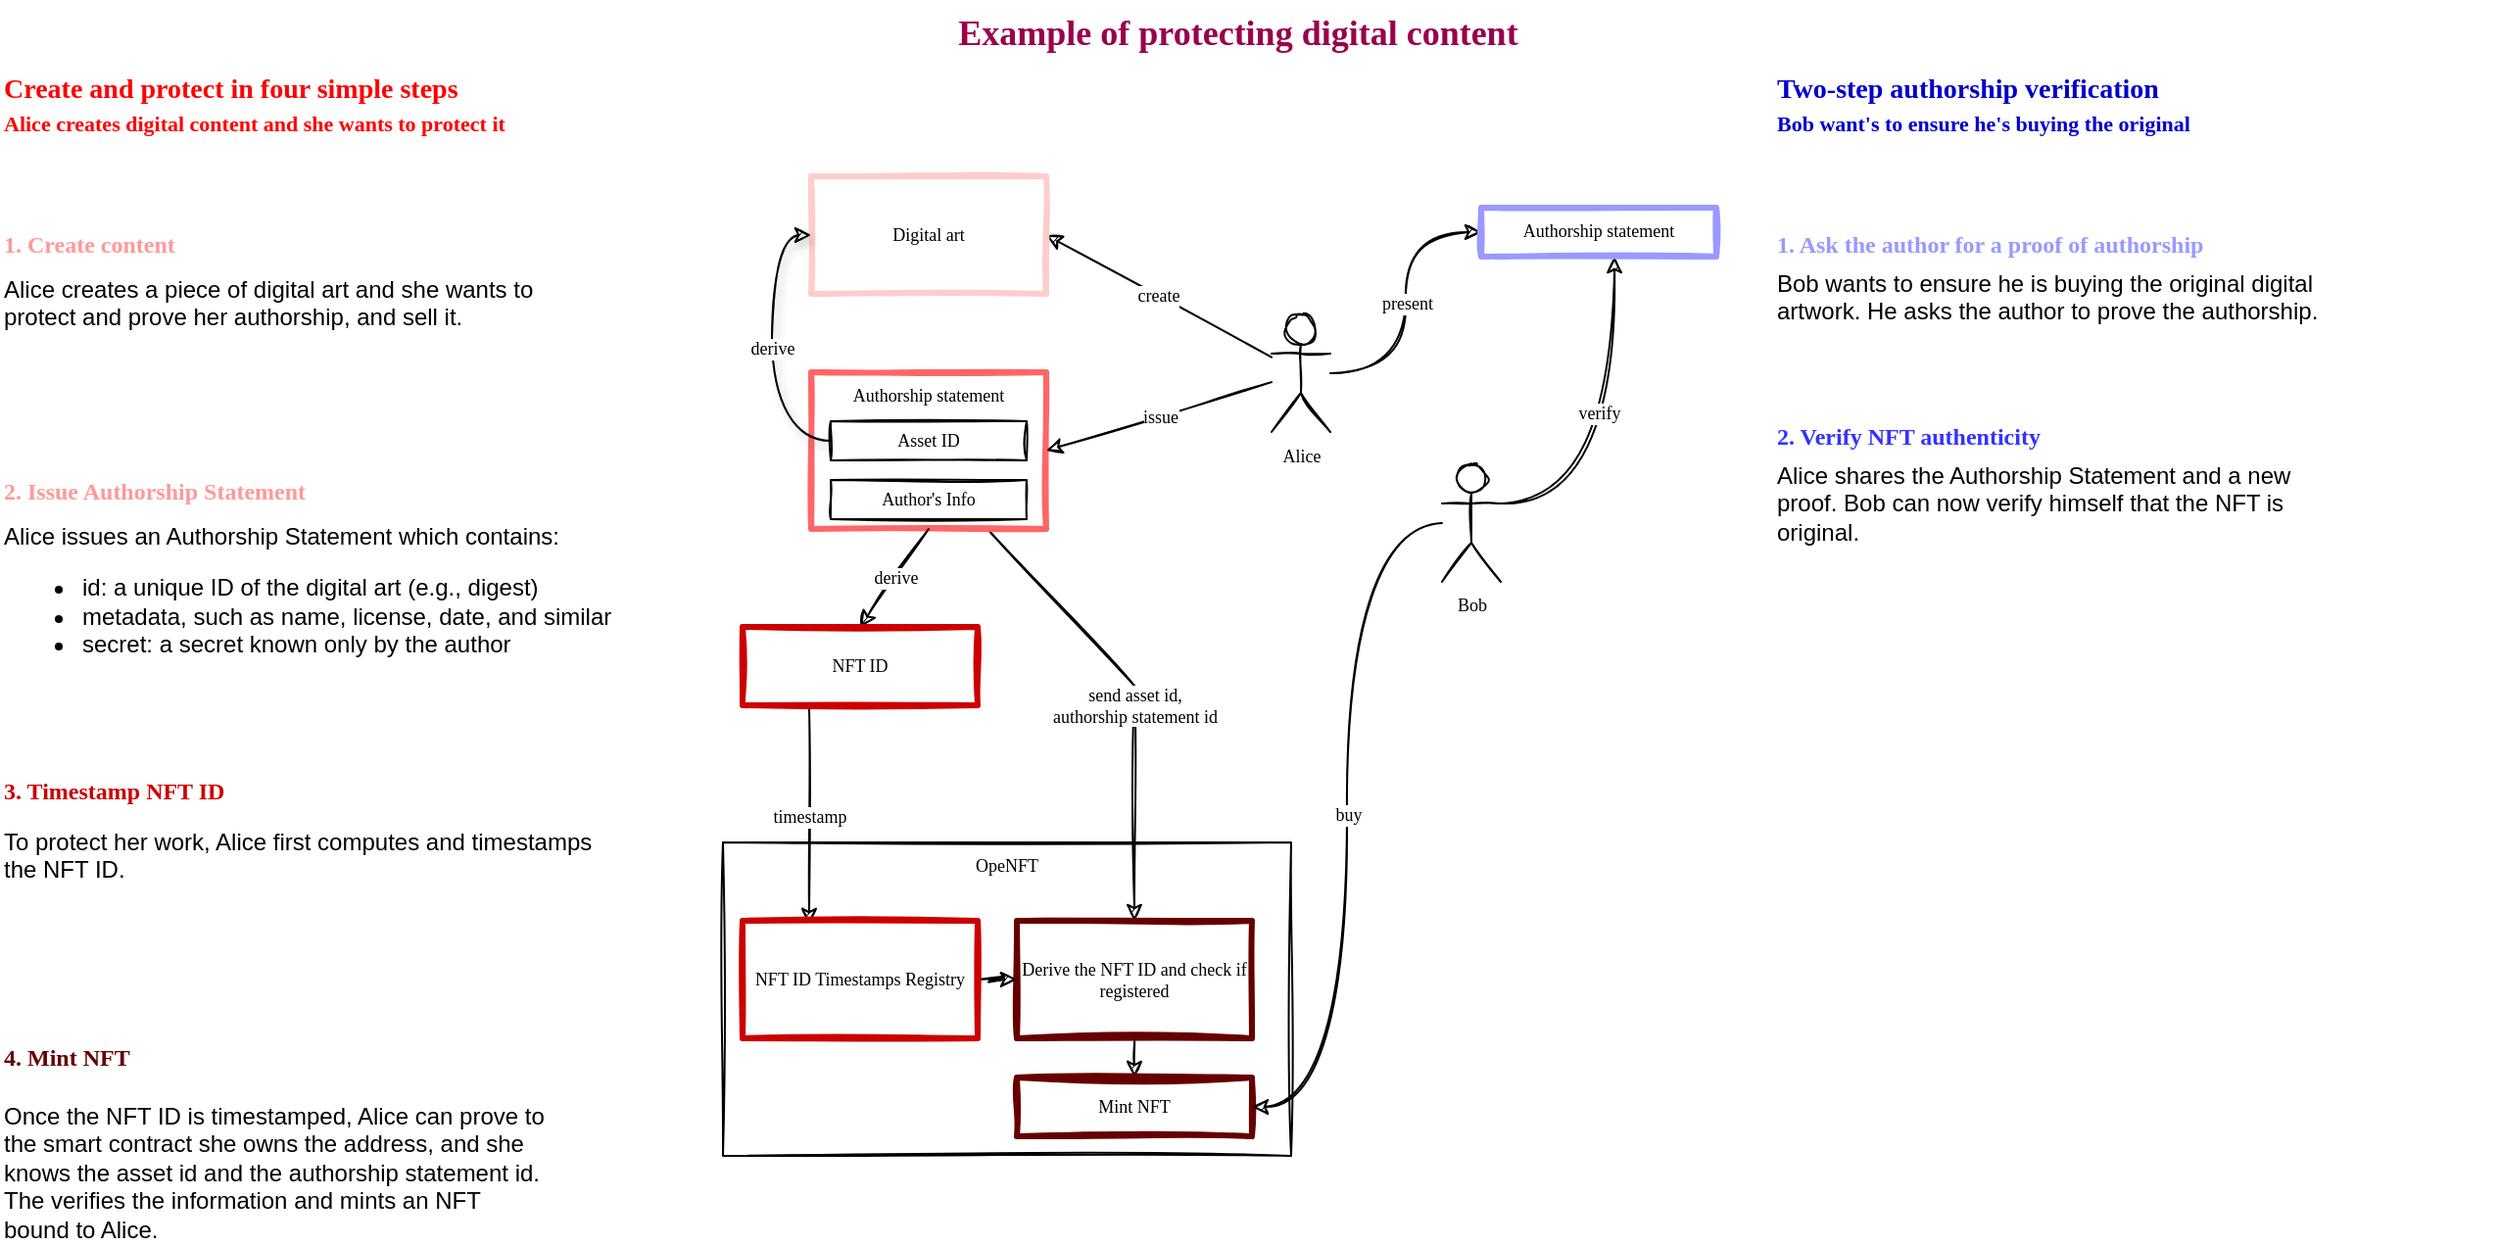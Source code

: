 <mxfile version="20.3.0" type="device" pages="5"><diagram name="overview-v2" id="IOAYO471xDRjm_-52RCF"><mxGraphModel dx="2523" dy="1033" grid="1" gridSize="10" guides="1" tooltips="1" connect="1" arrows="1" fold="1" page="1" pageScale="1" pageWidth="850" pageHeight="1100" background="#ffffff" math="0" shadow="0"><root><mxCell id="tbQOHHQEyAldniQKjC0E-0"/><mxCell id="tbQOHHQEyAldniQKjC0E-1" parent="tbQOHHQEyAldniQKjC0E-0"/><mxCell id="tbQOHHQEyAldniQKjC0E-2" value="OpeNFT" style="rounded=0;whiteSpace=wrap;html=1;verticalAlign=top;fontFamily=Verdana;fontSize=9;sketch=1;" vertex="1" parent="tbQOHHQEyAldniQKjC0E-1"><mxGeometry x="103" y="439" width="290" height="160" as="geometry"/></mxCell><mxCell id="tbQOHHQEyAldniQKjC0E-3" value="send asset id,&lt;br&gt;authorship statement id" style="edgeStyle=none;rounded=0;orthogonalLoop=1;jettySize=auto;html=1;exitX=0.75;exitY=1;exitDx=0;exitDy=0;fontFamily=Verdana;fontSize=9;sketch=1;" edge="1" parent="tbQOHHQEyAldniQKjC0E-1" source="tbQOHHQEyAldniQKjC0E-4" target="tbQOHHQEyAldniQKjC0E-17"><mxGeometry x="0.042" relative="1" as="geometry"><mxPoint x="233" y="429" as="targetPoint"/><mxPoint x="483" y="399" as="sourcePoint"/><Array as="points"><mxPoint x="313" y="359"/></Array><mxPoint as="offset"/></mxGeometry></mxCell><mxCell id="tbQOHHQEyAldniQKjC0E-4" value="Authorship statement" style="rounded=0;whiteSpace=wrap;html=1;verticalAlign=top;fontFamily=Verdana;fontSize=9;strokeColor=#FF6666;sketch=1;strokeWidth=3;" vertex="1" parent="tbQOHHQEyAldniQKjC0E-1"><mxGeometry x="148" y="199" width="120" height="80" as="geometry"/></mxCell><mxCell id="tbQOHHQEyAldniQKjC0E-5" value="create" style="rounded=0;orthogonalLoop=1;jettySize=auto;html=1;entryX=1;entryY=0.5;entryDx=0;entryDy=0;fontFamily=Verdana;fontSize=9;sketch=1;" edge="1" parent="tbQOHHQEyAldniQKjC0E-1" source="tbQOHHQEyAldniQKjC0E-8" target="tbQOHHQEyAldniQKjC0E-10"><mxGeometry relative="1" as="geometry"/></mxCell><mxCell id="tbQOHHQEyAldniQKjC0E-6" value="issue" style="edgeStyle=none;rounded=0;orthogonalLoop=1;jettySize=auto;html=1;fontFamily=Verdana;fontSize=9;entryX=1;entryY=0.5;entryDx=0;entryDy=0;sketch=1;" edge="1" parent="tbQOHHQEyAldniQKjC0E-1" source="tbQOHHQEyAldniQKjC0E-8" target="tbQOHHQEyAldniQKjC0E-4"><mxGeometry relative="1" as="geometry"><mxPoint x="273" y="249" as="targetPoint"/></mxGeometry></mxCell><mxCell id="tbQOHHQEyAldniQKjC0E-7" value="present" style="edgeStyle=orthogonalEdgeStyle;curved=1;rounded=0;sketch=1;orthogonalLoop=1;jettySize=auto;html=1;entryX=0;entryY=0.5;entryDx=0;entryDy=0;fontFamily=Verdana;fontSize=9;fontColor=#000000;" edge="1" parent="tbQOHHQEyAldniQKjC0E-1" source="tbQOHHQEyAldniQKjC0E-8" target="tbQOHHQEyAldniQKjC0E-35"><mxGeometry relative="1" as="geometry"><mxPoint x="503" y="251" as="targetPoint"/></mxGeometry></mxCell><mxCell id="tbQOHHQEyAldniQKjC0E-8" value="Alice" style="shape=umlActor;verticalLabelPosition=bottom;verticalAlign=top;html=1;outlineConnect=0;fontFamily=Verdana;fontSize=9;sketch=1;" vertex="1" parent="tbQOHHQEyAldniQKjC0E-1"><mxGeometry x="383" y="169.5" width="30" height="60" as="geometry"/></mxCell><mxCell id="tbQOHHQEyAldniQKjC0E-10" value="Digital art" style="rounded=0;whiteSpace=wrap;html=1;fontFamily=Verdana;fontSize=9;strokeColor=#FFCCCC;strokeWidth=3;sketch=1;fontColor=#000000;" vertex="1" parent="tbQOHHQEyAldniQKjC0E-1"><mxGeometry x="148" y="99" width="120" height="60" as="geometry"/></mxCell><mxCell id="tbQOHHQEyAldniQKjC0E-11" value="derive" style="edgeStyle=none;rounded=0;orthogonalLoop=1;jettySize=auto;html=1;entryX=0.5;entryY=0;entryDx=0;entryDy=0;exitX=0.5;exitY=1;exitDx=0;exitDy=0;fontFamily=Verdana;fontSize=9;sketch=1;" edge="1" parent="tbQOHHQEyAldniQKjC0E-1" source="tbQOHHQEyAldniQKjC0E-4" target="tbQOHHQEyAldniQKjC0E-20"><mxGeometry relative="1" as="geometry"><mxPoint x="413" y="199" as="sourcePoint"/></mxGeometry></mxCell><mxCell id="tbQOHHQEyAldniQKjC0E-12" value="Author's Info" style="rounded=0;whiteSpace=wrap;html=1;verticalAlign=middle;fontFamily=Verdana;fontSize=9;strokeColor=#000000;sketch=1;" vertex="1" parent="tbQOHHQEyAldniQKjC0E-1"><mxGeometry x="158" y="254" width="100" height="20" as="geometry"/></mxCell><mxCell id="tbQOHHQEyAldniQKjC0E-13" value="Alice creates a piece of digital art and she wants to protect and prove her authorship, and&amp;nbsp;sell it." style="text;html=1;strokeColor=none;fillColor=none;align=left;verticalAlign=top;whiteSpace=wrap;rounded=0;" vertex="1" parent="tbQOHHQEyAldniQKjC0E-1"><mxGeometry x="-266" y="143" width="306" height="60" as="geometry"/></mxCell><mxCell id="tbQOHHQEyAldniQKjC0E-14" value="Alice issues an Authorship Statement which contains:&lt;br&gt;&lt;ul&gt;&lt;li&gt;id: a unique ID of the digital art (e.g., digest)&lt;/li&gt;&lt;li&gt;metadata, such as name, license, date, and similar&lt;/li&gt;&lt;li&gt;secret: a secret known only by the author&lt;/li&gt;&lt;/ul&gt;" style="text;html=1;strokeColor=none;fillColor=none;align=left;verticalAlign=top;whiteSpace=wrap;rounded=0;" vertex="1" parent="tbQOHHQEyAldniQKjC0E-1"><mxGeometry x="-266" y="269" width="326" height="129" as="geometry"/></mxCell><mxCell id="tbQOHHQEyAldniQKjC0E-15" value="To protect her work, Alice first computes and timestamps the NFT ID." style="text;html=1;strokeColor=none;fillColor=none;align=left;verticalAlign=top;whiteSpace=wrap;rounded=0;" vertex="1" parent="tbQOHHQEyAldniQKjC0E-1"><mxGeometry x="-266" y="425" width="316" height="55" as="geometry"/></mxCell><mxCell id="tbQOHHQEyAldniQKjC0E-16" style="edgeStyle=none;rounded=0;orthogonalLoop=1;jettySize=auto;html=1;entryX=0.5;entryY=0;entryDx=0;entryDy=0;fontFamily=Verdana;fontSize=9;sketch=1;" edge="1" parent="tbQOHHQEyAldniQKjC0E-1" source="tbQOHHQEyAldniQKjC0E-17" target="tbQOHHQEyAldniQKjC0E-24"><mxGeometry relative="1" as="geometry"/></mxCell><mxCell id="tbQOHHQEyAldniQKjC0E-17" value="Derive the NFT ID and check if registered" style="rounded=0;whiteSpace=wrap;html=1;fontFamily=Verdana;fontSize=9;strokeWidth=3;strokeColor=#660000;sketch=1;" vertex="1" parent="tbQOHHQEyAldniQKjC0E-1"><mxGeometry x="253" y="479" width="120" height="60" as="geometry"/></mxCell><mxCell id="qs6XB_G3Hys-j_3eTTyF-0" value="derive" style="edgeStyle=orthogonalEdgeStyle;rounded=0;orthogonalLoop=1;jettySize=auto;html=1;entryX=0;entryY=0.5;entryDx=0;entryDy=0;curved=1;exitX=0;exitY=0.5;exitDx=0;exitDy=0;sketch=1;shadow=1;fontFamily=Verdana;fontSize=9;" edge="1" parent="tbQOHHQEyAldniQKjC0E-1" source="tbQOHHQEyAldniQKjC0E-18" target="tbQOHHQEyAldniQKjC0E-10"><mxGeometry relative="1" as="geometry"/></mxCell><mxCell id="tbQOHHQEyAldniQKjC0E-18" value="Asset ID" style="rounded=0;whiteSpace=wrap;html=1;verticalAlign=middle;fontFamily=Verdana;fontSize=9;sketch=1;" vertex="1" parent="tbQOHHQEyAldniQKjC0E-1"><mxGeometry x="158" y="224" width="100" height="20" as="geometry"/></mxCell><mxCell id="tbQOHHQEyAldniQKjC0E-19" value="timestamp" style="edgeStyle=none;rounded=0;orthogonalLoop=1;jettySize=auto;html=1;exitX=0.5;exitY=1;exitDx=0;exitDy=0;fontFamily=Verdana;fontSize=9;sketch=1;" edge="1" parent="tbQOHHQEyAldniQKjC0E-1"><mxGeometry relative="1" as="geometry"><mxPoint x="147" y="371" as="sourcePoint"/><mxPoint x="147" y="481" as="targetPoint"/></mxGeometry></mxCell><mxCell id="tbQOHHQEyAldniQKjC0E-20" value="NFT ID" style="rounded=0;whiteSpace=wrap;html=1;fontFamily=Verdana;fontSize=9;strokeColor=#CC0000;strokeWidth=3;shadow=0;sketch=1;" vertex="1" parent="tbQOHHQEyAldniQKjC0E-1"><mxGeometry x="113" y="329" width="120" height="40" as="geometry"/></mxCell><mxCell id="tbQOHHQEyAldniQKjC0E-21" style="edgeStyle=orthogonalEdgeStyle;curved=1;rounded=0;orthogonalLoop=1;jettySize=auto;html=1;entryX=0;entryY=0.5;entryDx=0;entryDy=0;fontFamily=Verdana;fontSize=9;sketch=1;" edge="1" parent="tbQOHHQEyAldniQKjC0E-1" source="tbQOHHQEyAldniQKjC0E-22" target="tbQOHHQEyAldniQKjC0E-17"><mxGeometry relative="1" as="geometry"/></mxCell><mxCell id="tbQOHHQEyAldniQKjC0E-22" value="NFT ID Timestamps Registry" style="rounded=0;whiteSpace=wrap;html=1;fontFamily=Verdana;fontSize=9;strokeColor=#CC0000;strokeWidth=3;shadow=0;sketch=1;" vertex="1" parent="tbQOHHQEyAldniQKjC0E-1"><mxGeometry x="113" y="479" width="120" height="60" as="geometry"/></mxCell><mxCell id="tbQOHHQEyAldniQKjC0E-24" value="Mint NFT" style="rounded=0;whiteSpace=wrap;html=1;fontFamily=Verdana;fontSize=9;strokeWidth=3;strokeColor=#660000;sketch=1;" vertex="1" parent="tbQOHHQEyAldniQKjC0E-1"><mxGeometry x="253" y="559" width="120" height="30" as="geometry"/></mxCell><mxCell id="tbQOHHQEyAldniQKjC0E-25" style="edgeStyle=none;rounded=0;orthogonalLoop=1;jettySize=auto;html=1;exitX=0.5;exitY=0;exitDx=0;exitDy=0;fontFamily=Verdana;fontSize=9;sketch=1;" edge="1" parent="tbQOHHQEyAldniQKjC0E-1" source="tbQOHHQEyAldniQKjC0E-24" target="tbQOHHQEyAldniQKjC0E-24"><mxGeometry relative="1" as="geometry"/></mxCell><mxCell id="tbQOHHQEyAldniQKjC0E-26" value="1. Create content" style="text;html=1;strokeColor=none;fillColor=none;align=left;verticalAlign=top;whiteSpace=wrap;rounded=0;fontSize=12;fontFamily=Verdana;fontStyle=1;sketch=0;fontColor=#FF9999;labelBackgroundColor=default;" vertex="1" parent="tbQOHHQEyAldniQKjC0E-1"><mxGeometry x="-266" y="120" width="240" height="20" as="geometry"/></mxCell><mxCell id="tbQOHHQEyAldniQKjC0E-27" value="3. Timestamp NFT ID" style="text;html=1;strokeColor=none;fillColor=none;align=left;verticalAlign=top;whiteSpace=wrap;rounded=0;fontSize=12;fontFamily=Verdana;fontStyle=1;fontColor=#CC0000;" vertex="1" parent="tbQOHHQEyAldniQKjC0E-1"><mxGeometry x="-266" y="399" width="290" height="20" as="geometry"/></mxCell><mxCell id="tbQOHHQEyAldniQKjC0E-28" value="4. Mint NFT&amp;nbsp;" style="text;html=1;strokeColor=none;fillColor=none;align=left;verticalAlign=top;whiteSpace=wrap;rounded=0;fontSize=12;fontFamily=Verdana;fontStyle=1;fontColor=#660000;" vertex="1" parent="tbQOHHQEyAldniQKjC0E-1"><mxGeometry x="-266" y="535" width="290" height="20" as="geometry"/></mxCell><mxCell id="tbQOHHQEyAldniQKjC0E-29" value="Once the NFT ID is timestamped, Alice can prove to the smart contract she owns the address, and she knows the asset id and the authorship statement id. The verifies the information and mints an NFT bound to Alice." style="text;html=1;strokeColor=none;fillColor=none;align=left;verticalAlign=top;whiteSpace=wrap;rounded=0;" vertex="1" parent="tbQOHHQEyAldniQKjC0E-1"><mxGeometry x="-266" y="565" width="280" height="75" as="geometry"/></mxCell><mxCell id="tbQOHHQEyAldniQKjC0E-30" value="buy" style="edgeStyle=orthogonalEdgeStyle;curved=1;rounded=0;sketch=1;orthogonalLoop=1;jettySize=auto;html=1;entryX=1;entryY=0.5;entryDx=0;entryDy=0;fontFamily=Verdana;fontSize=9;fontColor=#000000;" edge="1" parent="tbQOHHQEyAldniQKjC0E-1" source="tbQOHHQEyAldniQKjC0E-32" target="tbQOHHQEyAldniQKjC0E-24"><mxGeometry relative="1" as="geometry"><mxPoint x="570" y="359" as="targetPoint"/></mxGeometry></mxCell><mxCell id="tbQOHHQEyAldniQKjC0E-31" value="verify" style="edgeStyle=orthogonalEdgeStyle;curved=1;rounded=0;sketch=1;orthogonalLoop=1;jettySize=auto;html=1;entryX=0.567;entryY=1;entryDx=0;entryDy=0;fontFamily=Verdana;fontSize=9;fontColor=#000000;entryPerimeter=0;exitX=1;exitY=0.333;exitDx=0;exitDy=0;exitPerimeter=0;" edge="1" parent="tbQOHHQEyAldniQKjC0E-1" source="tbQOHHQEyAldniQKjC0E-32" target="tbQOHHQEyAldniQKjC0E-35"><mxGeometry x="0.13" y="8" relative="1" as="geometry"><mxPoint as="offset"/></mxGeometry></mxCell><mxCell id="tbQOHHQEyAldniQKjC0E-32" value="Bob" style="shape=umlActor;verticalLabelPosition=bottom;verticalAlign=top;html=1;outlineConnect=0;shadow=0;labelBackgroundColor=default;sketch=1;strokeColor=#000000;strokeWidth=1;fontFamily=Verdana;fontSize=9;fontColor=#000000;" vertex="1" parent="tbQOHHQEyAldniQKjC0E-1"><mxGeometry x="470" y="246" width="30" height="60" as="geometry"/></mxCell><mxCell id="tbQOHHQEyAldniQKjC0E-34" style="edgeStyle=orthogonalEdgeStyle;curved=1;rounded=0;sketch=1;orthogonalLoop=1;jettySize=auto;html=1;exitX=0.5;exitY=1;exitDx=0;exitDy=0;fontFamily=Verdana;fontSize=9;fontColor=#000000;" edge="1" parent="tbQOHHQEyAldniQKjC0E-1"><mxGeometry relative="1" as="geometry"><mxPoint x="553" y="223.5" as="sourcePoint"/><mxPoint x="553" y="223.5" as="targetPoint"/></mxGeometry></mxCell><mxCell id="tbQOHHQEyAldniQKjC0E-35" value="Authorship statement" style="rounded=0;whiteSpace=wrap;html=1;verticalAlign=top;fontFamily=Verdana;fontSize=9;strokeColor=#9999FF;sketch=1;strokeWidth=3;fillColor=none;" vertex="1" parent="tbQOHHQEyAldniQKjC0E-1"><mxGeometry x="490" y="115" width="120" height="25" as="geometry"/></mxCell><mxCell id="tbQOHHQEyAldniQKjC0E-36" value="Create and protect in four simple steps&lt;br&gt;&lt;font style=&quot;font-size: 11px;&quot;&gt;Alice creates digital content and she wants to protect it&lt;/font&gt;" style="text;html=1;strokeColor=none;fillColor=none;align=left;verticalAlign=top;whiteSpace=wrap;rounded=0;fontSize=14;fontFamily=Verdana;fontStyle=1;sketch=0;fontColor=#FF0000;labelBackgroundColor=default;" vertex="1" parent="tbQOHHQEyAldniQKjC0E-1"><mxGeometry x="-266" y="40" width="370" height="20" as="geometry"/></mxCell><mxCell id="tbQOHHQEyAldniQKjC0E-37" value="Two-step authorship verification&lt;br&gt;&lt;font style=&quot;font-size: 11px;&quot;&gt;Bob want's to ensure he's buying the original&lt;/font&gt;" style="text;html=1;strokeColor=none;fillColor=none;align=left;verticalAlign=top;whiteSpace=wrap;rounded=0;fontSize=14;fontFamily=Verdana;fontStyle=1;sketch=0;fontColor=#0000CC;labelBackgroundColor=default;" vertex="1" parent="tbQOHHQEyAldniQKjC0E-1"><mxGeometry x="639" y="40" width="370" height="20" as="geometry"/></mxCell><mxCell id="tbQOHHQEyAldniQKjC0E-38" value="Bob wants to ensure he is buying the original digital artwork. He asks the author to prove the authorship." style="text;html=1;strokeColor=none;fillColor=none;align=left;verticalAlign=top;whiteSpace=wrap;rounded=0;" vertex="1" parent="tbQOHHQEyAldniQKjC0E-1"><mxGeometry x="639" y="140" width="290" height="60" as="geometry"/></mxCell><mxCell id="tbQOHHQEyAldniQKjC0E-39" value="1. Ask the author for a proof of authorship" style="text;html=1;strokeColor=none;fillColor=none;align=left;verticalAlign=top;whiteSpace=wrap;rounded=0;fontSize=12;fontFamily=Verdana;fontStyle=1;sketch=0;fontColor=#9999FF;labelBackgroundColor=default;" vertex="1" parent="tbQOHHQEyAldniQKjC0E-1"><mxGeometry x="639" y="120" width="300" height="20" as="geometry"/></mxCell><mxCell id="tbQOHHQEyAldniQKjC0E-40" value="Alice shares the Authorship Statement and a new proof. Bob can now verify himself that the NFT is original." style="text;html=1;strokeColor=none;fillColor=none;align=left;verticalAlign=top;whiteSpace=wrap;rounded=0;" vertex="1" parent="tbQOHHQEyAldniQKjC0E-1"><mxGeometry x="639" y="237.5" width="290" height="60" as="geometry"/></mxCell><mxCell id="tbQOHHQEyAldniQKjC0E-41" value="2. Verify NFT authenticity" style="text;html=1;strokeColor=none;fillColor=none;align=left;verticalAlign=top;whiteSpace=wrap;rounded=0;fontSize=12;fontFamily=Verdana;fontStyle=1;sketch=0;fontColor=#3333FF;labelBackgroundColor=default;" vertex="1" parent="tbQOHHQEyAldniQKjC0E-1"><mxGeometry x="639" y="217.5" width="300" height="20" as="geometry"/></mxCell><mxCell id="tbQOHHQEyAldniQKjC0E-42" value="2. Issue Authorship Statement" style="text;html=1;strokeColor=none;fillColor=none;align=left;verticalAlign=top;whiteSpace=wrap;rounded=0;fontSize=12;fontFamily=Verdana;fontStyle=1;sketch=0;fontColor=#FF9999;labelBackgroundColor=default;" vertex="1" parent="tbQOHHQEyAldniQKjC0E-1"><mxGeometry x="-266" y="246" width="240" height="20" as="geometry"/></mxCell><mxCell id="tbQOHHQEyAldniQKjC0E-43" value="Example of protecting digital content" style="text;html=1;strokeColor=none;fillColor=none;align=center;verticalAlign=top;whiteSpace=wrap;rounded=0;fontSize=18;fontFamily=Verdana;fontStyle=1;sketch=0;fontColor=#99004D;labelBackgroundColor=default;" vertex="1" parent="tbQOHHQEyAldniQKjC0E-1"><mxGeometry x="141" y="9" width="450" height="20" as="geometry"/></mxCell></root></mxGraphModel></diagram><diagram id="HJ9t4p2AxOxaslA1zzGc" name="actions-v1"><mxGraphModel dx="1422" dy="878" grid="1" gridSize="10" guides="1" tooltips="1" connect="1" arrows="1" fold="1" page="1" pageScale="1" pageWidth="850" pageHeight="1100" math="0" shadow="0"><root><mxCell id="0"/><mxCell id="1" parent="0"/><mxCell id="s37qNcvzHRmH7DhmKi0O-1" value="" style="group" parent="1" vertex="1" connectable="0"><mxGeometry x="400" y="90" width="120" height="90" as="geometry"/></mxCell><mxCell id="s37qNcvzHRmH7DhmKi0O-2" value="OpeNFT" style="rounded=0;whiteSpace=wrap;html=1;shadow=1;labelBackgroundColor=default;sketch=1;strokeColor=#9b075f;strokeWidth=3;fontFamily=Verdana;fontSize=10;fontColor=#000000;verticalAlign=top;" parent="s37qNcvzHRmH7DhmKi0O-1" vertex="1"><mxGeometry width="120" height="90" as="geometry"/></mxCell><mxCell id="s37qNcvzHRmH7DhmKi0O-3" value="NFT ID" style="rounded=0;whiteSpace=wrap;html=1;verticalAlign=middle;fontFamily=Verdana;fontSize=10;sketch=1;shadow=1;" parent="s37qNcvzHRmH7DhmKi0O-1" vertex="1"><mxGeometry x="10" y="25" width="100" height="20" as="geometry"/></mxCell><mxCell id="s37qNcvzHRmH7DhmKi0O-4" value="NFT" style="rounded=0;whiteSpace=wrap;html=1;verticalAlign=middle;fontFamily=Verdana;fontSize=10;sketch=1;shadow=1;" parent="s37qNcvzHRmH7DhmKi0O-1" vertex="1"><mxGeometry x="10" y="60" width="100" height="20" as="geometry"/></mxCell><mxCell id="s37qNcvzHRmH7DhmKi0O-5" value="Asset" style="rounded=0;whiteSpace=wrap;html=1;fontFamily=Verdana;fontSize=10;strokeColor=#e3cd6d;strokeWidth=3;sketch=1;fontColor=#000000;glass=0;shadow=1;" parent="1" vertex="1"><mxGeometry x="40" y="40" width="120" height="60" as="geometry"/></mxCell><mxCell id="s37qNcvzHRmH7DhmKi0O-6" value="creates" style="edgeStyle=orthogonalEdgeStyle;rounded=0;orthogonalLoop=1;jettySize=auto;html=1;curved=1;sketch=1;shadow=1;fontFamily=Verdana;fontSize=10;" parent="1" target="s37qNcvzHRmH7DhmKi0O-5" edge="1"><mxGeometry relative="1" as="geometry"><mxPoint x="240" y="70" as="sourcePoint"/><mxPoint as="offset"/><mxPoint x="362.48" y="100" as="targetPoint"/></mxGeometry></mxCell><mxCell id="s37qNcvzHRmH7DhmKi0O-7" value="issues" style="edgeStyle=orthogonalEdgeStyle;curved=1;rounded=0;orthogonalLoop=1;jettySize=auto;html=1;entryX=0.5;entryY=0;entryDx=0;entryDy=0;fontFamily=Verdana;fontSize=10;sketch=1;shadow=1;" parent="1" target="s37qNcvzHRmH7DhmKi0O-12" edge="1"><mxGeometry relative="1" as="geometry"><mxPoint x="270" y="120" as="sourcePoint"/></mxGeometry></mxCell><mxCell id="s37qNcvzHRmH7DhmKi0O-8" value="timestamps" style="edgeStyle=orthogonalEdgeStyle;curved=1;rounded=0;orthogonalLoop=1;jettySize=auto;html=1;entryX=0;entryY=0.5;entryDx=0;entryDy=0;fontFamily=Verdana;fontSize=10;sketch=1;shadow=1;" parent="1" source="s37qNcvzHRmH7DhmKi0O-10" target="s37qNcvzHRmH7DhmKi0O-3" edge="1"><mxGeometry x="-0.192" y="-6" relative="1" as="geometry"><mxPoint as="offset"/></mxGeometry></mxCell><mxCell id="s37qNcvzHRmH7DhmKi0O-9" value="mints" style="edgeStyle=orthogonalEdgeStyle;curved=1;rounded=0;sketch=1;orthogonalLoop=1;jettySize=auto;html=1;entryX=0;entryY=0.5;entryDx=0;entryDy=0;shadow=1;fontFamily=Verdana;fontSize=10;" parent="1" target="s37qNcvzHRmH7DhmKi0O-4" edge="1"><mxGeometry x="0.053" y="10" relative="1" as="geometry"><mxPoint x="290" y="90" as="sourcePoint"/><Array as="points"><mxPoint x="340" y="90"/><mxPoint x="340" y="160"/></Array><mxPoint as="offset"/></mxGeometry></mxCell><mxCell id="s37qNcvzHRmH7DhmKi0O-10" value="Author" style="shape=umlActor;verticalLabelPosition=bottom;verticalAlign=top;html=1;outlineConnect=0;sketch=1;shadow=1;fontFamily=Verdana;fontSize=10;" parent="1" vertex="1"><mxGeometry x="252.48" y="40" width="30" height="60" as="geometry"/></mxCell><mxCell id="s37qNcvzHRmH7DhmKi0O-11" value="" style="group" parent="1" vertex="1" connectable="0"><mxGeometry x="160" y="160" width="120" height="90" as="geometry"/></mxCell><mxCell id="s37qNcvzHRmH7DhmKi0O-12" value="Authorship statement" style="rounded=0;whiteSpace=wrap;html=1;verticalAlign=top;fontFamily=Verdana;fontSize=10;strokeColor=#932420;sketch=1;strokeWidth=3;shadow=1;" parent="s37qNcvzHRmH7DhmKi0O-11" vertex="1"><mxGeometry width="120" height="90" as="geometry"/></mxCell><mxCell id="s37qNcvzHRmH7DhmKi0O-13" value="Asset ID" style="rounded=0;whiteSpace=wrap;html=1;verticalAlign=middle;fontFamily=Verdana;fontSize=10;sketch=1;shadow=1;" parent="s37qNcvzHRmH7DhmKi0O-11" vertex="1"><mxGeometry x="10" y="60" width="100" height="20" as="geometry"/></mxCell><mxCell id="s37qNcvzHRmH7DhmKi0O-14" value="Author's info" style="rounded=0;whiteSpace=wrap;html=1;verticalAlign=middle;fontFamily=Verdana;fontSize=10;sketch=1;shadow=1;" parent="s37qNcvzHRmH7DhmKi0O-11" vertex="1"><mxGeometry x="10" y="30" width="100" height="20" as="geometry"/></mxCell></root></mxGraphModel></diagram><diagram id="SFOu2l9ZsHfVWA-282du" name="relations-v2"><mxGraphModel dx="1422" dy="878" grid="1" gridSize="10" guides="1" tooltips="1" connect="1" arrows="1" fold="1" page="1" pageScale="1" pageWidth="850" pageHeight="1100" math="0" shadow="0"><root><mxCell id="0"/><mxCell id="1" parent="0"/><mxCell id="gy9Z9mV-h3gyOSX3E-Kf-1" value="" style="group" parent="1" vertex="1" connectable="0"><mxGeometry x="285" y="140" width="120" height="90" as="geometry"/></mxCell><mxCell id="gy9Z9mV-h3gyOSX3E-Kf-2" value="Authorship statement" style="rounded=0;whiteSpace=wrap;html=1;verticalAlign=top;fontFamily=Verdana;fontSize=10;strokeColor=#932420;sketch=1;strokeWidth=3;shadow=1;" parent="gy9Z9mV-h3gyOSX3E-Kf-1" vertex="1"><mxGeometry width="120" height="90" as="geometry"/></mxCell><mxCell id="gy9Z9mV-h3gyOSX3E-Kf-3" value="Asset ID" style="rounded=0;whiteSpace=wrap;html=1;verticalAlign=middle;fontFamily=Verdana;fontSize=10;sketch=1;shadow=1;" parent="gy9Z9mV-h3gyOSX3E-Kf-1" vertex="1"><mxGeometry x="10" y="60" width="100" height="20" as="geometry"/></mxCell><mxCell id="gy9Z9mV-h3gyOSX3E-Kf-4" value="Author's info" style="rounded=0;whiteSpace=wrap;html=1;verticalAlign=middle;fontFamily=Verdana;fontSize=10;sketch=1;shadow=1;" parent="gy9Z9mV-h3gyOSX3E-Kf-1" vertex="1"><mxGeometry x="10" y="30" width="100" height="20" as="geometry"/></mxCell><mxCell id="gy9Z9mV-h3gyOSX3E-Kf-5" value="OpeNFT" style="rounded=0;whiteSpace=wrap;html=1;shadow=1;labelBackgroundColor=default;sketch=1;strokeColor=#9b075f;strokeWidth=3;fontFamily=Verdana;fontSize=10;fontColor=#000000;verticalAlign=top;" parent="1" vertex="1"><mxGeometry x="475" y="80" width="120" height="120" as="geometry"/></mxCell><mxCell id="gy9Z9mV-h3gyOSX3E-Kf-6" value="Asset" style="rounded=0;whiteSpace=wrap;html=1;fontFamily=Verdana;fontSize=10;strokeColor=#e3cd6d;strokeWidth=3;sketch=1;fontColor=#000000;glass=0;shadow=1;" parent="1" vertex="1"><mxGeometry x="50" y="140" width="120" height="60" as="geometry"/></mxCell><mxCell id="gy9Z9mV-h3gyOSX3E-Kf-7" value="Author" style="shape=umlActor;verticalLabelPosition=bottom;verticalAlign=top;html=1;outlineConnect=0;sketch=1;shadow=1;fontFamily=Verdana;fontSize=10;" parent="1" vertex="1"><mxGeometry x="240" y="20" width="30" height="60" as="geometry"/></mxCell><mxCell id="gy9Z9mV-h3gyOSX3E-Kf-8" value="NFT ID" style="rounded=0;whiteSpace=wrap;html=1;verticalAlign=middle;fontFamily=Verdana;fontSize=10;sketch=1;shadow=1;" parent="1" vertex="1"><mxGeometry x="485" y="105" width="100" height="20" as="geometry"/></mxCell><mxCell id="gy9Z9mV-h3gyOSX3E-Kf-9" value="binds" style="edgeStyle=orthogonalEdgeStyle;curved=1;rounded=0;sketch=1;orthogonalLoop=1;jettySize=auto;html=1;entryX=0.5;entryY=1;entryDx=0;entryDy=0;shadow=1;fontFamily=Verdana;fontSize=10;" parent="1" source="gy9Z9mV-h3gyOSX3E-Kf-10" target="gy9Z9mV-h3gyOSX3E-Kf-8" edge="1"><mxGeometry relative="1" as="geometry"/></mxCell><mxCell id="gy9Z9mV-h3gyOSX3E-Kf-10" value="NFT" style="rounded=0;whiteSpace=wrap;html=1;verticalAlign=middle;fontFamily=Verdana;fontSize=10;sketch=1;shadow=1;" parent="1" vertex="1"><mxGeometry x="485" y="170" width="100" height="20" as="geometry"/></mxCell><mxCell id="gy9Z9mV-h3gyOSX3E-Kf-11" value="binds" style="edgeStyle=orthogonalEdgeStyle;curved=1;rounded=0;sketch=1;orthogonalLoop=1;jettySize=auto;html=1;shadow=1;fontFamily=Verdana;fontSize=10;entryX=1;entryY=0.5;entryDx=0;entryDy=0;" parent="1" source="gy9Z9mV-h3gyOSX3E-Kf-3" target="gy9Z9mV-h3gyOSX3E-Kf-6" edge="1"><mxGeometry x="0.0" y="-3" relative="1" as="geometry"><mxPoint x="175" y="110" as="targetPoint"/><mxPoint as="offset"/></mxGeometry></mxCell><mxCell id="gy9Z9mV-h3gyOSX3E-Kf-12" value="binds" style="edgeStyle=orthogonalEdgeStyle;curved=1;rounded=0;sketch=1;orthogonalLoop=1;jettySize=auto;html=1;shadow=1;fontFamily=Verdana;fontSize=10;exitX=0;exitY=0.5;exitDx=0;exitDy=0;" parent="1" source="gy9Z9mV-h3gyOSX3E-Kf-4" edge="1"><mxGeometry x="0.4" relative="1" as="geometry"><mxPoint x="255" y="100" as="targetPoint"/><mxPoint as="offset"/></mxGeometry></mxCell><mxCell id="gy9Z9mV-h3gyOSX3E-Kf-13" value="derived&lt;br&gt;from" style="edgeStyle=orthogonalEdgeStyle;curved=1;rounded=0;sketch=1;orthogonalLoop=1;jettySize=auto;html=1;entryX=0;entryY=0.5;entryDx=0;entryDy=0;shadow=1;fontFamily=Verdana;fontSize=10;exitX=1.014;exitY=0.707;exitDx=0;exitDy=0;exitPerimeter=0;" parent="1" source="gy9Z9mV-h3gyOSX3E-Kf-2" target="gy9Z9mV-h3gyOSX3E-Kf-8" edge="1"><mxGeometry relative="1" as="geometry"/></mxCell></root></mxGraphModel></diagram><diagram id="goP4YFh8M-4Ezc_AP9_g" name="overview-v1"><mxGraphModel dx="2272" dy="878" grid="1" gridSize="10" guides="1" tooltips="1" connect="1" arrows="1" fold="1" page="1" pageScale="1" pageWidth="850" pageHeight="1100" background="#ffffff" math="0" shadow="0"><root><mxCell id="0"/><mxCell id="1" parent="0"/><mxCell id="5ddIp1L5yBT8uqEUoNnL-11" value="." style="rounded=0;whiteSpace=wrap;html=1;verticalAlign=top;fontFamily=Verdana;fontSize=9;sketch=1;" parent="1" vertex="1"><mxGeometry x="103" y="439" width="290" height="160" as="geometry"/></mxCell><mxCell id="5ddIp1L5yBT8uqEUoNnL-30" value="reveal&lt;br style=&quot;font-size: 9px;&quot;&gt;id and proof" style="edgeStyle=none;rounded=0;orthogonalLoop=1;jettySize=auto;html=1;exitX=0.75;exitY=1;exitDx=0;exitDy=0;fontFamily=Verdana;fontSize=9;sketch=1;" parent="1" source="5ddIp1L5yBT8uqEUoNnL-29" target="5ddIp1L5yBT8uqEUoNnL-20" edge="1"><mxGeometry x="0.042" relative="1" as="geometry"><mxPoint x="233" y="429" as="targetPoint"/><mxPoint x="483" y="399" as="sourcePoint"/><Array as="points"><mxPoint x="313" y="359"/></Array><mxPoint as="offset"/></mxGeometry></mxCell><mxCell id="5ddIp1L5yBT8uqEUoNnL-29" value="Authorship statement" style="rounded=0;whiteSpace=wrap;html=1;verticalAlign=top;fontFamily=Verdana;fontSize=9;strokeColor=#FF6666;sketch=1;strokeWidth=3;" parent="1" vertex="1"><mxGeometry x="148" y="199" width="120" height="80" as="geometry"/></mxCell><mxCell id="5ddIp1L5yBT8uqEUoNnL-3" value="create" style="rounded=0;orthogonalLoop=1;jettySize=auto;html=1;entryX=1;entryY=0.5;entryDx=0;entryDy=0;fontFamily=Verdana;fontSize=9;sketch=1;" parent="1" source="5ddIp1L5yBT8uqEUoNnL-1" target="5ddIp1L5yBT8uqEUoNnL-2" edge="1"><mxGeometry relative="1" as="geometry"/></mxCell><mxCell id="5ddIp1L5yBT8uqEUoNnL-5" value="create" style="edgeStyle=none;rounded=0;orthogonalLoop=1;jettySize=auto;html=1;fontFamily=Verdana;fontSize=9;entryX=1;entryY=0.5;entryDx=0;entryDy=0;sketch=1;" parent="1" source="5ddIp1L5yBT8uqEUoNnL-1" target="5ddIp1L5yBT8uqEUoNnL-4" edge="1"><mxGeometry relative="1" as="geometry"><mxPoint x="273" y="249" as="targetPoint"/></mxGeometry></mxCell><mxCell id="5ddIp1L5yBT8uqEUoNnL-59" value="present" style="edgeStyle=orthogonalEdgeStyle;curved=1;rounded=0;sketch=1;orthogonalLoop=1;jettySize=auto;html=1;entryX=0;entryY=0.5;entryDx=0;entryDy=0;fontFamily=Verdana;fontSize=9;fontColor=#000000;" parent="1" source="5ddIp1L5yBT8uqEUoNnL-1" target="5ddIp1L5yBT8uqEUoNnL-62" edge="1"><mxGeometry relative="1" as="geometry"><mxPoint x="503" y="251" as="targetPoint"/></mxGeometry></mxCell><mxCell id="5ddIp1L5yBT8uqEUoNnL-1" value="Alice" style="shape=umlActor;verticalLabelPosition=bottom;verticalAlign=top;html=1;outlineConnect=0;fontFamily=Verdana;fontSize=9;sketch=1;" parent="1" vertex="1"><mxGeometry x="383" y="169.5" width="30" height="60" as="geometry"/></mxCell><mxCell id="5ddIp1L5yBT8uqEUoNnL-43" value="&lt;font style=&quot;font-size: 9px;&quot;&gt;compute&lt;/font&gt;" style="edgeStyle=orthogonalEdgeStyle;curved=1;rounded=0;orthogonalLoop=1;jettySize=auto;html=1;entryX=0;entryY=0.5;entryDx=0;entryDy=0;fontFamily=Verdana;fontSize=9;fontColor=#000000;exitX=0;exitY=0.5;exitDx=0;exitDy=0;sketch=1;" parent="1" source="5ddIp1L5yBT8uqEUoNnL-2" target="5ddIp1L5yBT8uqEUoNnL-23" edge="1"><mxGeometry relative="1" as="geometry"/></mxCell><mxCell id="5ddIp1L5yBT8uqEUoNnL-2" value="Digital art" style="rounded=0;whiteSpace=wrap;html=1;fontFamily=Verdana;fontSize=9;strokeColor=#FFCCCC;strokeWidth=3;sketch=1;fontColor=#000000;" parent="1" vertex="1"><mxGeometry x="148" y="99" width="120" height="60" as="geometry"/></mxCell><mxCell id="5ddIp1L5yBT8uqEUoNnL-26" value="compute" style="edgeStyle=none;rounded=0;orthogonalLoop=1;jettySize=auto;html=1;entryX=0.5;entryY=0;entryDx=0;entryDy=0;exitX=0.5;exitY=1;exitDx=0;exitDy=0;fontFamily=Verdana;fontSize=9;sketch=1;" parent="1" source="5ddIp1L5yBT8uqEUoNnL-29" target="5ddIp1L5yBT8uqEUoNnL-25" edge="1"><mxGeometry relative="1" as="geometry"><mxPoint x="413" y="199" as="sourcePoint"/></mxGeometry></mxCell><mxCell id="5ddIp1L5yBT8uqEUoNnL-4" value="Proof" style="rounded=0;whiteSpace=wrap;html=1;verticalAlign=middle;fontFamily=Verdana;fontSize=9;strokeColor=#000000;sketch=1;" parent="1" vertex="1"><mxGeometry x="158" y="254" width="100" height="20" as="geometry"/></mxCell><mxCell id="5ddIp1L5yBT8uqEUoNnL-13" value="Alice creates a piece of digital art and she wants to protect and prove her authorship, and&amp;nbsp;sell it." style="text;html=1;strokeColor=none;fillColor=none;align=left;verticalAlign=top;whiteSpace=wrap;rounded=0;" parent="1" vertex="1"><mxGeometry x="-266" y="143" width="306" height="60" as="geometry"/></mxCell><mxCell id="5ddIp1L5yBT8uqEUoNnL-14" value="Alice issues an Authorship Statement which contains:&lt;br&gt;&lt;ul&gt;&lt;li&gt;id: a unique ID of the digital art (e.g., digest)&lt;/li&gt;&lt;li&gt;metadata, such as name, license, date, and similar&lt;/li&gt;&lt;li&gt;secret and a proof: secret known only by the author and a proof she can share&lt;/li&gt;&lt;/ul&gt;" style="text;html=1;strokeColor=none;fillColor=none;align=left;verticalAlign=top;whiteSpace=wrap;rounded=0;" parent="1" vertex="1"><mxGeometry x="-266" y="269" width="326" height="129" as="geometry"/></mxCell><mxCell id="5ddIp1L5yBT8uqEUoNnL-15" value="To protect her work, Alice first computes and registers the digest of her Authorship Statement." style="text;html=1;strokeColor=none;fillColor=none;align=left;verticalAlign=top;whiteSpace=wrap;rounded=0;" parent="1" vertex="1"><mxGeometry x="-266" y="425" width="316" height="55" as="geometry"/></mxCell><mxCell id="5ddIp1L5yBT8uqEUoNnL-34" style="edgeStyle=none;rounded=0;orthogonalLoop=1;jettySize=auto;html=1;entryX=0.5;entryY=0;entryDx=0;entryDy=0;fontFamily=Verdana;fontSize=9;sketch=1;" parent="1" source="5ddIp1L5yBT8uqEUoNnL-20" target="5ddIp1L5yBT8uqEUoNnL-32" edge="1"><mxGeometry relative="1" as="geometry"/></mxCell><mxCell id="5ddIp1L5yBT8uqEUoNnL-20" value="Verify that&lt;br style=&quot;font-size: 9px;&quot;&gt;hash(proof + id) exists in the registry" style="rounded=0;whiteSpace=wrap;html=1;fontFamily=Verdana;fontSize=9;strokeWidth=3;strokeColor=#660000;sketch=1;" parent="1" vertex="1"><mxGeometry x="253" y="479" width="120" height="60" as="geometry"/></mxCell><mxCell id="5ddIp1L5yBT8uqEUoNnL-23" value="Digital art ID" style="rounded=0;whiteSpace=wrap;html=1;verticalAlign=middle;fontFamily=Verdana;fontSize=9;sketch=1;" parent="1" vertex="1"><mxGeometry x="158" y="224" width="100" height="20" as="geometry"/></mxCell><mxCell id="5ddIp1L5yBT8uqEUoNnL-28" value="register" style="edgeStyle=none;rounded=0;orthogonalLoop=1;jettySize=auto;html=1;exitX=0.5;exitY=1;exitDx=0;exitDy=0;fontFamily=Verdana;fontSize=9;sketch=1;" parent="1" edge="1"><mxGeometry relative="1" as="geometry"><mxPoint x="147" y="371" as="sourcePoint"/><mxPoint x="147" y="481" as="targetPoint"/></mxGeometry></mxCell><mxCell id="5ddIp1L5yBT8uqEUoNnL-25" value="Hash of the Authorship Statement" style="rounded=0;whiteSpace=wrap;html=1;fontFamily=Verdana;fontSize=9;strokeColor=#CC0000;strokeWidth=3;shadow=0;sketch=1;" parent="1" vertex="1"><mxGeometry x="113" y="329" width="120" height="40" as="geometry"/></mxCell><mxCell id="5ddIp1L5yBT8uqEUoNnL-36" style="edgeStyle=orthogonalEdgeStyle;curved=1;rounded=0;orthogonalLoop=1;jettySize=auto;html=1;entryX=0;entryY=0.5;entryDx=0;entryDy=0;fontFamily=Verdana;fontSize=9;sketch=1;" parent="1" source="5ddIp1L5yBT8uqEUoNnL-31" target="5ddIp1L5yBT8uqEUoNnL-20" edge="1"><mxGeometry relative="1" as="geometry"/></mxCell><mxCell id="5ddIp1L5yBT8uqEUoNnL-31" value="Authorship Statement digesty registry" style="rounded=0;whiteSpace=wrap;html=1;fontFamily=Verdana;fontSize=9;strokeColor=#CC0000;strokeWidth=3;shadow=0;sketch=1;" parent="1" vertex="1"><mxGeometry x="113" y="479" width="120" height="60" as="geometry"/></mxCell><mxCell id="5ddIp1L5yBT8uqEUoNnL-79" style="edgeStyle=orthogonalEdgeStyle;curved=1;rounded=0;sketch=1;orthogonalLoop=1;jettySize=auto;html=1;entryX=0;entryY=0.5;entryDx=0;entryDy=0;fontFamily=Verdana;fontSize=11;fontColor=#99004D;" parent="1" source="5ddIp1L5yBT8uqEUoNnL-32" target="5ddIp1L5yBT8uqEUoNnL-47" edge="1"><mxGeometry relative="1" as="geometry"/></mxCell><mxCell id="5ddIp1L5yBT8uqEUoNnL-32" value="Mint NFT" style="rounded=0;whiteSpace=wrap;html=1;fontFamily=Verdana;fontSize=9;strokeWidth=3;strokeColor=#660000;sketch=1;" parent="1" vertex="1"><mxGeometry x="253" y="559" width="120" height="30" as="geometry"/></mxCell><mxCell id="5ddIp1L5yBT8uqEUoNnL-33" style="edgeStyle=none;rounded=0;orthogonalLoop=1;jettySize=auto;html=1;exitX=0.5;exitY=0;exitDx=0;exitDy=0;fontFamily=Verdana;fontSize=9;sketch=1;" parent="1" source="5ddIp1L5yBT8uqEUoNnL-32" target="5ddIp1L5yBT8uqEUoNnL-32" edge="1"><mxGeometry relative="1" as="geometry"/></mxCell><mxCell id="5ddIp1L5yBT8uqEUoNnL-37" value="1. Create digital art" style="text;html=1;strokeColor=none;fillColor=none;align=left;verticalAlign=top;whiteSpace=wrap;rounded=0;fontSize=12;fontFamily=Verdana;fontStyle=1;sketch=0;fontColor=#FF9999;labelBackgroundColor=default;" parent="1" vertex="1"><mxGeometry x="-266" y="120" width="240" height="20" as="geometry"/></mxCell><mxCell id="5ddIp1L5yBT8uqEUoNnL-39" value="3. Register authorship statement digest" style="text;html=1;strokeColor=none;fillColor=none;align=left;verticalAlign=top;whiteSpace=wrap;rounded=0;fontSize=12;fontFamily=Verdana;fontStyle=1;fontColor=#CC0000;" parent="1" vertex="1"><mxGeometry x="-266" y="399" width="290" height="20" as="geometry"/></mxCell><mxCell id="5ddIp1L5yBT8uqEUoNnL-40" value="4. Mint NFT by revealing the id and proof" style="text;html=1;strokeColor=none;fillColor=none;align=left;verticalAlign=top;whiteSpace=wrap;rounded=0;fontSize=12;fontFamily=Verdana;fontStyle=1;fontColor=#660000;" parent="1" vertex="1"><mxGeometry x="-266" y="535" width="290" height="20" as="geometry"/></mxCell><mxCell id="5ddIp1L5yBT8uqEUoNnL-41" value="Once the Authorship Statement digest is register, Alice can prove the smart contract she knows the secret. The smart contract mints an NFT linked to Alice's work for Alice." style="text;html=1;strokeColor=none;fillColor=none;align=left;verticalAlign=top;whiteSpace=wrap;rounded=0;" parent="1" vertex="1"><mxGeometry x="-266" y="565" width="280" height="75" as="geometry"/></mxCell><mxCell id="5ddIp1L5yBT8uqEUoNnL-57" value="buy" style="edgeStyle=orthogonalEdgeStyle;curved=1;rounded=0;sketch=1;orthogonalLoop=1;jettySize=auto;html=1;entryX=1;entryY=0.5;entryDx=0;entryDy=0;fontFamily=Verdana;fontSize=9;fontColor=#000000;" parent="1" source="5ddIp1L5yBT8uqEUoNnL-44" target="5ddIp1L5yBT8uqEUoNnL-47" edge="1"><mxGeometry relative="1" as="geometry"/></mxCell><mxCell id="5ddIp1L5yBT8uqEUoNnL-74" value="verify" style="edgeStyle=orthogonalEdgeStyle;curved=1;rounded=0;sketch=1;orthogonalLoop=1;jettySize=auto;html=1;entryX=1;entryY=0.5;entryDx=0;entryDy=0;fontFamily=Verdana;fontSize=9;fontColor=#000000;" parent="1" source="5ddIp1L5yBT8uqEUoNnL-44" target="5ddIp1L5yBT8uqEUoNnL-62" edge="1"><mxGeometry relative="1" as="geometry"/></mxCell><mxCell id="5ddIp1L5yBT8uqEUoNnL-44" value="Bob" style="shape=umlActor;verticalLabelPosition=bottom;verticalAlign=top;html=1;outlineConnect=0;shadow=0;labelBackgroundColor=default;sketch=1;strokeColor=#000000;strokeWidth=1;fontFamily=Verdana;fontSize=9;fontColor=#000000;" parent="1" vertex="1"><mxGeometry x="718" y="183.5" width="30" height="60" as="geometry"/></mxCell><mxCell id="5ddIp1L5yBT8uqEUoNnL-47" value="NFT" style="rounded=0;whiteSpace=wrap;html=1;shadow=0;labelBackgroundColor=default;sketch=1;strokeColor=#3333FF;strokeWidth=3;fontFamily=Verdana;fontSize=9;fontColor=#000000;" parent="1" vertex="1"><mxGeometry x="450" y="329" width="120" height="60" as="geometry"/></mxCell><mxCell id="5ddIp1L5yBT8uqEUoNnL-51" style="edgeStyle=orthogonalEdgeStyle;curved=1;rounded=0;sketch=1;orthogonalLoop=1;jettySize=auto;html=1;exitX=0.5;exitY=1;exitDx=0;exitDy=0;fontFamily=Verdana;fontSize=9;fontColor=#000000;" parent="1" edge="1"><mxGeometry relative="1" as="geometry"><mxPoint x="553" y="223.5" as="sourcePoint"/><mxPoint x="553" y="223.5" as="targetPoint"/></mxGeometry></mxCell><mxCell id="5ddIp1L5yBT8uqEUoNnL-62" value="Authorship statement" style="rounded=0;whiteSpace=wrap;html=1;verticalAlign=top;fontFamily=Verdana;fontSize=9;strokeColor=#9999FF;sketch=1;strokeWidth=3;fillColor=none;" parent="1" vertex="1"><mxGeometry x="523" y="115" width="120" height="25" as="geometry"/></mxCell><mxCell id="5ddIp1L5yBT8uqEUoNnL-65" value="Create and protect in four simple steps&lt;br&gt;&lt;font style=&quot;font-size: 11px;&quot;&gt;Alice creates an digital art and she wants to protect her work&lt;/font&gt;" style="text;html=1;strokeColor=none;fillColor=none;align=left;verticalAlign=top;whiteSpace=wrap;rounded=0;fontSize=14;fontFamily=Verdana;fontStyle=1;sketch=0;fontColor=#FF0000;labelBackgroundColor=default;" parent="1" vertex="1"><mxGeometry x="-266" y="40" width="370" height="20" as="geometry"/></mxCell><mxCell id="5ddIp1L5yBT8uqEUoNnL-66" value="Two-step authorship verification&lt;br&gt;&lt;font style=&quot;font-size: 11px;&quot;&gt;Bob want's to ensure he's buying the original&lt;/font&gt;" style="text;html=1;strokeColor=none;fillColor=none;align=left;verticalAlign=top;whiteSpace=wrap;rounded=0;fontSize=14;fontFamily=Verdana;fontStyle=1;sketch=0;fontColor=#0000CC;labelBackgroundColor=default;" parent="1" vertex="1"><mxGeometry x="800" y="40" width="370" height="20" as="geometry"/></mxCell><mxCell id="5ddIp1L5yBT8uqEUoNnL-68" value="Bob wants to ensure he is buying the original digital artwork. He asks the author to prove the authorship." style="text;html=1;strokeColor=none;fillColor=none;align=left;verticalAlign=top;whiteSpace=wrap;rounded=0;" parent="1" vertex="1"><mxGeometry x="800" y="140" width="290" height="60" as="geometry"/></mxCell><mxCell id="5ddIp1L5yBT8uqEUoNnL-69" value="1. Ask the author for a proof of authorship" style="text;html=1;strokeColor=none;fillColor=none;align=left;verticalAlign=top;whiteSpace=wrap;rounded=0;fontSize=12;fontFamily=Verdana;fontStyle=1;sketch=0;fontColor=#9999FF;labelBackgroundColor=default;" parent="1" vertex="1"><mxGeometry x="800" y="120" width="300" height="20" as="geometry"/></mxCell><mxCell id="5ddIp1L5yBT8uqEUoNnL-71" value="Alice shares the Authorship Statement and a new proof. Bob can now verify himself that the NFT is original." style="text;html=1;strokeColor=none;fillColor=none;align=left;verticalAlign=top;whiteSpace=wrap;rounded=0;" parent="1" vertex="1"><mxGeometry x="800" y="237.5" width="290" height="60" as="geometry"/></mxCell><mxCell id="5ddIp1L5yBT8uqEUoNnL-72" value="2. Verify NFT authenticity" style="text;html=1;strokeColor=none;fillColor=none;align=left;verticalAlign=top;whiteSpace=wrap;rounded=0;fontSize=12;fontFamily=Verdana;fontStyle=1;sketch=0;fontColor=#3333FF;labelBackgroundColor=default;" parent="1" vertex="1"><mxGeometry x="800" y="217.5" width="300" height="20" as="geometry"/></mxCell><mxCell id="5ddIp1L5yBT8uqEUoNnL-73" value="2. Issue Authorship Statement" style="text;html=1;strokeColor=none;fillColor=none;align=left;verticalAlign=top;whiteSpace=wrap;rounded=0;fontSize=12;fontFamily=Verdana;fontStyle=1;sketch=0;fontColor=#FF9999;labelBackgroundColor=default;" parent="1" vertex="1"><mxGeometry x="-266" y="246" width="240" height="20" as="geometry"/></mxCell><mxCell id="5ddIp1L5yBT8uqEUoNnL-75" value="A high-level overview of OpeNFT" style="text;html=1;strokeColor=none;fillColor=none;align=center;verticalAlign=top;whiteSpace=wrap;rounded=0;fontSize=18;fontFamily=Verdana;fontStyle=1;sketch=0;fontColor=#99004D;labelBackgroundColor=default;" parent="1" vertex="1"><mxGeometry x="310" y="10" width="370" height="20" as="geometry"/></mxCell></root></mxGraphModel></diagram><diagram id="gpFH0UBfVuLmVsnTr7fG" name="relations-v1"><mxGraphModel dx="1422" dy="878" grid="1" gridSize="10" guides="1" tooltips="1" connect="1" arrows="1" fold="1" page="1" pageScale="1" pageWidth="850" pageHeight="1100" math="0" shadow="0"><root><mxCell id="0"/><mxCell id="1" parent="0"/><mxCell id="KLMSTUPAusG7RAxrmwTq-9" value="OpeNFT" style="rounded=0;whiteSpace=wrap;html=1;shadow=1;labelBackgroundColor=default;sketch=1;strokeColor=#9b075f;strokeWidth=3;fontFamily=Verdana;fontSize=10;fontColor=#000000;verticalAlign=top;" parent="1" vertex="1"><mxGeometry x="510" y="255" width="120" height="90" as="geometry"/></mxCell><mxCell id="Dnon6kIAjPAoA8qnE1sc-1" value="NFT" style="rounded=0;whiteSpace=wrap;html=1;shadow=1;labelBackgroundColor=default;sketch=1;strokeColor=#058db5;strokeWidth=3;fontFamily=Verdana;fontSize=10;fontColor=#000000;" parent="1" vertex="1"><mxGeometry x="700" y="270" width="120" height="60" as="geometry"/></mxCell><mxCell id="KLMSTUPAusG7RAxrmwTq-4" value="references" style="edgeStyle=orthogonalEdgeStyle;curved=1;rounded=0;orthogonalLoop=1;jettySize=auto;html=1;sketch=1;shadow=1;fontFamily=Verdana;fontSize=10;entryX=0.5;entryY=1;entryDx=0;entryDy=0;" parent="1" source="s0GTvmQL6EmRrp9ESmWP-1" target="s0GTvmQL6EmRrp9ESmWP-3" edge="1"><mxGeometry x="0.029" y="-19" relative="1" as="geometry"><mxPoint x="180" y="220" as="targetPoint"/><mxPoint as="offset"/></mxGeometry></mxCell><mxCell id="s0GTvmQL6EmRrp9ESmWP-1" value="Authorship statement" style="rounded=0;whiteSpace=wrap;html=1;verticalAlign=top;fontFamily=Verdana;fontSize=10;strokeColor=#932420;sketch=1;strokeWidth=3;shadow=1;" parent="1" vertex="1"><mxGeometry x="285" y="229" width="120" height="120" as="geometry"/></mxCell><mxCell id="s0GTvmQL6EmRrp9ESmWP-3" value="Artifact" style="rounded=0;whiteSpace=wrap;html=1;fontFamily=Verdana;fontSize=10;strokeColor=#e3cd6d;strokeWidth=3;sketch=1;fontColor=#000000;glass=0;shadow=1;" parent="1" vertex="1"><mxGeometry x="90" y="160" width="120" height="60" as="geometry"/></mxCell><mxCell id="s0GTvmQL6EmRrp9ESmWP-4" value="Proof" style="rounded=0;whiteSpace=wrap;html=1;verticalAlign=middle;fontFamily=Verdana;fontSize=10;strokeColor=#000000;sketch=1;shadow=1;" parent="1" vertex="1"><mxGeometry x="295" y="319" width="100" height="20" as="geometry"/></mxCell><mxCell id="s0GTvmQL6EmRrp9ESmWP-5" value="Unique ID" style="rounded=0;whiteSpace=wrap;html=1;verticalAlign=middle;fontFamily=Verdana;fontSize=10;sketch=1;shadow=1;" parent="1" vertex="1"><mxGeometry x="295" y="289" width="100" height="20" as="geometry"/></mxCell><mxCell id="KLMSTUPAusG7RAxrmwTq-2" value="creates" style="edgeStyle=orthogonalEdgeStyle;rounded=0;orthogonalLoop=1;jettySize=auto;html=1;curved=1;sketch=1;shadow=1;fontFamily=Verdana;fontSize=10;" parent="1" target="s0GTvmQL6EmRrp9ESmWP-3" edge="1"><mxGeometry x="0.023" y="20" relative="1" as="geometry"><mxPoint x="320" y="80" as="sourcePoint"/><mxPoint as="offset"/></mxGeometry></mxCell><mxCell id="KLMSTUPAusG7RAxrmwTq-5" value="issues" style="edgeStyle=orthogonalEdgeStyle;curved=1;rounded=0;sketch=1;orthogonalLoop=1;jettySize=auto;html=1;entryX=0.5;entryY=0;entryDx=0;entryDy=0;shadow=1;fontFamily=Verdana;fontSize=10;" parent="1" target="s0GTvmQL6EmRrp9ESmWP-1" edge="1"><mxGeometry x="-0.2" relative="1" as="geometry"><mxPoint x="345" y="130" as="sourcePoint"/><mxPoint as="offset"/></mxGeometry></mxCell><mxCell id="KLMSTUPAusG7RAxrmwTq-14" value="owns" style="edgeStyle=orthogonalEdgeStyle;curved=1;rounded=0;sketch=1;orthogonalLoop=1;jettySize=auto;html=1;entryX=0.5;entryY=0;entryDx=0;entryDy=0;shadow=1;fontFamily=Verdana;fontSize=10;" parent="1" target="Dnon6kIAjPAoA8qnE1sc-1" edge="1"><mxGeometry x="-0.193" y="-20" relative="1" as="geometry"><mxPoint x="370" y="70" as="sourcePoint"/><mxPoint as="offset"/></mxGeometry></mxCell><mxCell id="jZLQ6w1Dmu_YsuJWglLD-3" value="timestamps" style="edgeStyle=orthogonalEdgeStyle;rounded=0;orthogonalLoop=1;jettySize=auto;html=1;curved=1;entryX=0.25;entryY=0;entryDx=0;entryDy=0;" edge="1" parent="1" target="jZLQ6w1Dmu_YsuJWglLD-2"><mxGeometry x="0.304" y="-35" relative="1" as="geometry"><mxPoint x="370" y="110" as="sourcePoint"/><mxPoint as="offset"/></mxGeometry></mxCell><mxCell id="KLMSTUPAusG7RAxrmwTq-1" value="Author" style="shape=umlActor;verticalLabelPosition=bottom;verticalAlign=top;html=1;outlineConnect=0;sketch=1;shadow=1;fontFamily=Verdana;fontSize=10;" parent="1" vertex="1"><mxGeometry x="330" y="40" width="30" height="60" as="geometry"/></mxCell><mxCell id="KLMSTUPAusG7RAxrmwTq-7" value="Author's info" style="rounded=0;whiteSpace=wrap;html=1;verticalAlign=middle;fontFamily=Verdana;fontSize=10;sketch=1;shadow=1;" parent="1" vertex="1"><mxGeometry x="295" y="259" width="100" height="20" as="geometry"/></mxCell><mxCell id="KLMSTUPAusG7RAxrmwTq-11" value="derived from" style="edgeStyle=orthogonalEdgeStyle;curved=1;rounded=0;sketch=1;orthogonalLoop=1;jettySize=auto;html=1;entryX=1;entryY=0.5;entryDx=0;entryDy=0;shadow=1;exitX=0;exitY=0.5;exitDx=0;exitDy=0;fontFamily=Verdana;fontSize=10;" parent="1" source="jZLQ6w1Dmu_YsuJWglLD-2" target="s0GTvmQL6EmRrp9ESmWP-1" edge="1"><mxGeometry x="-0.05" y="-3" relative="1" as="geometry"><mxPoint as="offset"/></mxGeometry></mxCell><mxCell id="KLMSTUPAusG7RAxrmwTq-12" value="binds" style="edgeStyle=orthogonalEdgeStyle;curved=1;rounded=0;sketch=1;orthogonalLoop=1;jettySize=auto;html=1;entryX=0;entryY=0.5;entryDx=0;entryDy=0;shadow=1;exitX=1;exitY=0.5;exitDx=0;exitDy=0;fontFamily=Verdana;fontSize=10;" parent="1" source="KLMSTUPAusG7RAxrmwTq-9" target="Dnon6kIAjPAoA8qnE1sc-1" edge="1"><mxGeometry relative="1" as="geometry"/></mxCell><mxCell id="jZLQ6w1Dmu_YsuJWglLD-2" value="NFT ID" style="rounded=0;whiteSpace=wrap;html=1;verticalAlign=middle;fontFamily=Verdana;fontSize=10;sketch=1;shadow=1;" vertex="1" parent="1"><mxGeometry x="520" y="280" width="100" height="20" as="geometry"/></mxCell></root></mxGraphModel></diagram></mxfile>